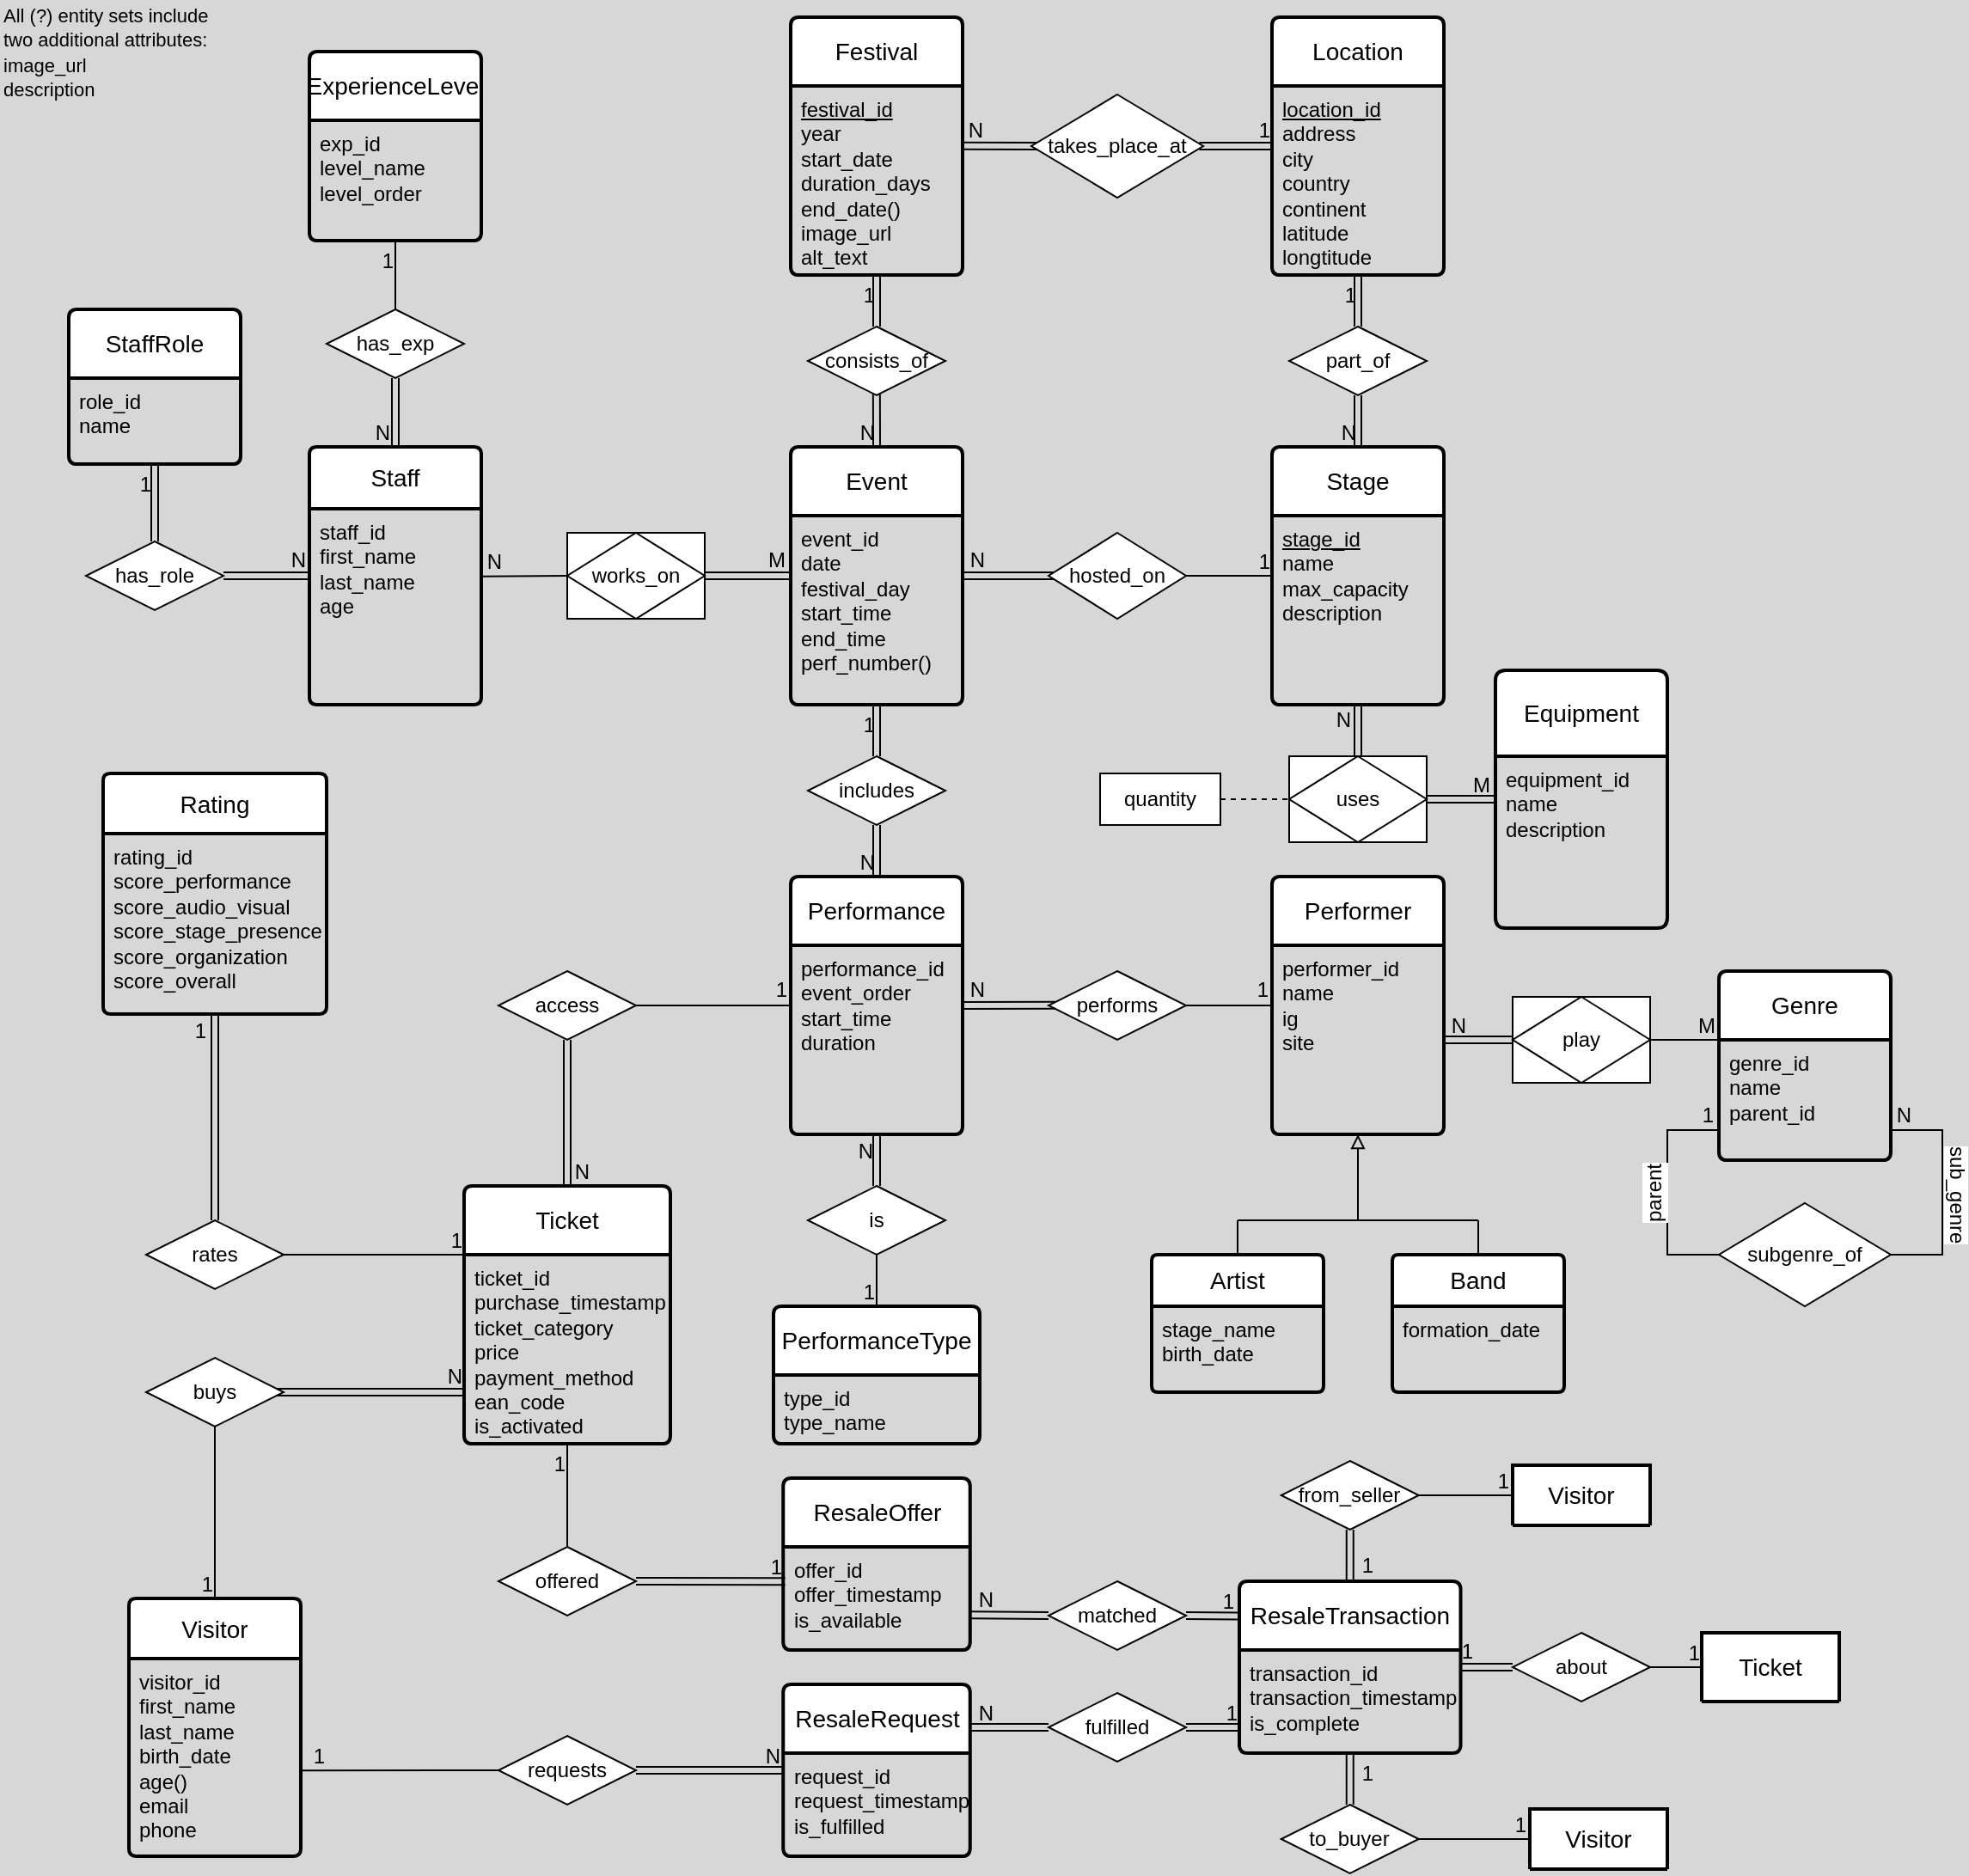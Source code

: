 <mxfile version="26.1.3">
  <diagram id="R2lEEEUBdFMjLlhIrx00" name="Page-1">
    <mxGraphModel dx="1936" dy="712" grid="1" gridSize="10" guides="1" tooltips="1" connect="1" arrows="1" fold="1" page="1" pageScale="1" pageWidth="850" pageHeight="1100" background="#D7D7D7" math="0" shadow="0" extFonts="Permanent Marker^https://fonts.googleapis.com/css?family=Permanent+Marker">
      <root>
        <mxCell id="0" />
        <mxCell id="1" parent="0" />
        <mxCell id="fs_kRZp0xW7BOfJZ6GTR-1" value="Festival" style="swimlane;childLayout=stackLayout;horizontal=1;startSize=40;horizontalStack=0;rounded=1;fontSize=14;fontStyle=0;strokeWidth=2;resizeParent=0;resizeLast=1;shadow=0;dashed=0;align=center;arcSize=4;whiteSpace=wrap;html=1;" vertex="1" parent="1">
          <mxGeometry x="460" y="10" width="100" height="150" as="geometry" />
        </mxCell>
        <mxCell id="fs_kRZp0xW7BOfJZ6GTR-2" value="&lt;u&gt;festival_id&lt;/u&gt;&lt;div&gt;year&lt;/div&gt;&lt;div&gt;start_date&lt;/div&gt;&lt;div&gt;duration_days&lt;/div&gt;&lt;div&gt;end_date()&lt;/div&gt;&lt;div&gt;image_url&lt;/div&gt;&lt;div&gt;alt_text&lt;span style=&quot;color: rgba(0, 0, 0, 0); font-family: monospace; font-size: 0px; text-wrap-mode: nowrap; background-color: transparent;&quot;&gt;%3CmxGraphModel%3E%3Croot%3E%3CmxCell%20id%3D%220%22%2F%3E%3CmxCell%20id%3D%221%22%20parent%3D%220%22%2F%3E%3CmxCell%20id%3D%222%22%20value%3D%22Location%22%20style%3D%22swimlane%3BchildLayout%3DstackLayout%3Bhorizontal%3D1%3BstartSize%3D50%3BhorizontalStack%3D0%3Brounded%3D1%3BfontSize%3D14%3BfontStyle%3D0%3BstrokeWidth%3D2%3BresizeParent%3D0%3BresizeLast%3D1%3Bshadow%3D0%3Bdashed%3D0%3Balign%3Dcenter%3BarcSize%3D4%3BwhiteSpace%3Dwrap%3Bhtml%3D1%3B%22%20vertex%3D%221%22%20parent%3D%221%22%3E%3CmxGeometry%20x%3D%22570%22%20y%3D%22350%22%20width%3D%22100%22%20height%3D%22160%22%20as%3D%22geometry%22%2F%3E%3C%2FmxCell%3E%3CmxCell%20id%3D%223%22%20value%3D%22%26lt%3Bu%26gt%3Blocation_id%26lt%3B%2Fu%26gt%3B%26lt%3Bdiv%26gt%3Baddress%26lt%3B%2Fdiv%26gt%3B%26lt%3Bdiv%26gt%3Bcity%26lt%3B%2Fdiv%26gt%3B%26lt%3Bdiv%26gt%3Bcountry%26lt%3B%2Fdiv%26gt%3B%26lt%3Bdiv%26gt%3Bcontinent%26lt%3B%2Fdiv%26gt%3B%26lt%3Bdiv%26gt%3Blatitude%26lt%3B%2Fdiv%26gt%3B%26lt%3Bdiv%26gt%3Blongtitude%26lt%3B%2Fdiv%26gt%3B%22%20style%3D%22align%3Dleft%3BstrokeColor%3Dnone%3BfillColor%3Dnone%3BspacingLeft%3D4%3BspacingRight%3D4%3BfontSize%3D12%3BverticalAlign%3Dtop%3Bresizable%3D0%3Brotatable%3D0%3Bpart%3D1%3Bhtml%3D1%3BwhiteSpace%3Dwrap%3B%22%20vertex%3D%221%22%20parent%3D%222%22%3E%3CmxGeometry%20y%3D%2250%22%20width%3D%22100%22%20height%3D%22110%22%20as%3D%22geometry%22%2F%3E%3C%2FmxCell%3E%3C%2Froot%3E%3C%2FmxGraphModel%3E&lt;/span&gt;&lt;/div&gt;" style="align=left;strokeColor=none;fillColor=none;spacingLeft=4;spacingRight=4;fontSize=12;verticalAlign=top;resizable=0;rotatable=0;part=1;html=1;whiteSpace=wrap;" vertex="1" parent="fs_kRZp0xW7BOfJZ6GTR-1">
          <mxGeometry y="40" width="100" height="110" as="geometry" />
        </mxCell>
        <mxCell id="fs_kRZp0xW7BOfJZ6GTR-3" value="Location" style="swimlane;childLayout=stackLayout;horizontal=1;startSize=40;horizontalStack=0;rounded=1;fontSize=14;fontStyle=0;strokeWidth=2;resizeParent=0;resizeLast=1;shadow=0;dashed=0;align=center;arcSize=4;whiteSpace=wrap;html=1;" vertex="1" parent="1">
          <mxGeometry x="740" y="10" width="100" height="150" as="geometry" />
        </mxCell>
        <mxCell id="fs_kRZp0xW7BOfJZ6GTR-4" value="&lt;u&gt;location_id&lt;/u&gt;&lt;div&gt;address&lt;/div&gt;&lt;div&gt;city&lt;/div&gt;&lt;div&gt;country&lt;/div&gt;&lt;div&gt;continent&lt;/div&gt;&lt;div&gt;latitude&lt;/div&gt;&lt;div&gt;longtitude&lt;/div&gt;" style="align=left;strokeColor=none;fillColor=none;spacingLeft=4;spacingRight=4;fontSize=12;verticalAlign=top;resizable=0;rotatable=0;part=1;html=1;whiteSpace=wrap;" vertex="1" parent="fs_kRZp0xW7BOfJZ6GTR-3">
          <mxGeometry y="40" width="100" height="110" as="geometry" />
        </mxCell>
        <mxCell id="fs_kRZp0xW7BOfJZ6GTR-6" value="Event" style="swimlane;childLayout=stackLayout;horizontal=1;startSize=40;horizontalStack=0;rounded=1;fontSize=14;fontStyle=0;strokeWidth=2;resizeParent=0;resizeLast=1;shadow=0;dashed=0;align=center;arcSize=4;whiteSpace=wrap;html=1;" vertex="1" parent="1">
          <mxGeometry x="460" y="260" width="100" height="150" as="geometry" />
        </mxCell>
        <mxCell id="fs_kRZp0xW7BOfJZ6GTR-7" value="event_id&lt;div&gt;date&lt;/div&gt;&lt;div&gt;festival_day&lt;/div&gt;&lt;div&gt;start_time&lt;br&gt;&lt;/div&gt;&lt;div&gt;end_time&lt;/div&gt;&lt;div&gt;perf_number()&lt;/div&gt;" style="align=left;strokeColor=none;fillColor=none;spacingLeft=4;spacingRight=4;fontSize=12;verticalAlign=top;resizable=0;rotatable=0;part=1;html=1;whiteSpace=wrap;" vertex="1" parent="fs_kRZp0xW7BOfJZ6GTR-6">
          <mxGeometry y="40" width="100" height="110" as="geometry" />
        </mxCell>
        <mxCell id="fs_kRZp0xW7BOfJZ6GTR-8" value="Stage" style="swimlane;childLayout=stackLayout;horizontal=1;startSize=40;horizontalStack=0;rounded=1;fontSize=14;fontStyle=0;strokeWidth=2;resizeParent=0;resizeLast=1;shadow=0;dashed=0;align=center;arcSize=4;whiteSpace=wrap;html=1;" vertex="1" parent="1">
          <mxGeometry x="740" y="260" width="100" height="150" as="geometry" />
        </mxCell>
        <mxCell id="fs_kRZp0xW7BOfJZ6GTR-9" value="&lt;u&gt;stage_id&lt;/u&gt;&lt;div&gt;name&lt;/div&gt;&lt;div&gt;max_capacity&lt;/div&gt;&lt;div&gt;description&lt;/div&gt;" style="align=left;strokeColor=none;fillColor=none;spacingLeft=4;spacingRight=4;fontSize=12;verticalAlign=top;resizable=0;rotatable=0;part=1;html=1;whiteSpace=wrap;" vertex="1" parent="fs_kRZp0xW7BOfJZ6GTR-8">
          <mxGeometry y="40" width="100" height="110" as="geometry" />
        </mxCell>
        <mxCell id="fs_kRZp0xW7BOfJZ6GTR-10" value="Performance" style="swimlane;childLayout=stackLayout;horizontal=1;startSize=40;horizontalStack=0;rounded=1;fontSize=14;fontStyle=0;strokeWidth=2;resizeParent=0;resizeLast=1;shadow=0;dashed=0;align=center;arcSize=4;whiteSpace=wrap;html=1;" vertex="1" parent="1">
          <mxGeometry x="460" y="510" width="100" height="150" as="geometry" />
        </mxCell>
        <mxCell id="fs_kRZp0xW7BOfJZ6GTR-11" value="performance_id&lt;div&gt;event_order&lt;br&gt;start_time&lt;br&gt;duration&lt;br&gt;&lt;/div&gt;" style="align=left;strokeColor=none;fillColor=none;spacingLeft=4;spacingRight=4;fontSize=12;verticalAlign=top;resizable=0;rotatable=0;part=1;html=1;whiteSpace=wrap;" vertex="1" parent="fs_kRZp0xW7BOfJZ6GTR-10">
          <mxGeometry y="40" width="100" height="110" as="geometry" />
        </mxCell>
        <mxCell id="fs_kRZp0xW7BOfJZ6GTR-12" value="Staff" style="swimlane;childLayout=stackLayout;horizontal=1;startSize=36;horizontalStack=0;rounded=1;fontSize=14;fontStyle=0;strokeWidth=2;resizeParent=0;resizeLast=1;shadow=0;dashed=0;align=center;arcSize=4;whiteSpace=wrap;html=1;" vertex="1" parent="1">
          <mxGeometry x="180" y="260" width="100" height="150" as="geometry" />
        </mxCell>
        <mxCell id="fs_kRZp0xW7BOfJZ6GTR-13" value="staff_id&lt;div&gt;first_name&lt;/div&gt;&lt;div&gt;last_name&lt;/div&gt;&lt;div&gt;age&lt;/div&gt;" style="align=left;strokeColor=none;fillColor=none;spacingLeft=4;spacingRight=4;fontSize=12;verticalAlign=top;resizable=0;rotatable=0;part=1;html=1;whiteSpace=wrap;" vertex="1" parent="fs_kRZp0xW7BOfJZ6GTR-12">
          <mxGeometry y="36" width="100" height="114" as="geometry" />
        </mxCell>
        <mxCell id="fs_kRZp0xW7BOfJZ6GTR-14" value="Performer" style="swimlane;childLayout=stackLayout;horizontal=1;startSize=40;horizontalStack=0;rounded=1;fontSize=14;fontStyle=0;strokeWidth=2;resizeParent=0;resizeLast=1;shadow=0;dashed=0;align=center;arcSize=4;whiteSpace=wrap;html=1;" vertex="1" parent="1">
          <mxGeometry x="740" y="510" width="100" height="150" as="geometry" />
        </mxCell>
        <mxCell id="fs_kRZp0xW7BOfJZ6GTR-15" value="performer_id&lt;div&gt;name&lt;br&gt;ig&lt;br&gt;site&lt;br&gt;&lt;/div&gt;" style="align=left;strokeColor=none;fillColor=none;spacingLeft=4;spacingRight=4;fontSize=12;verticalAlign=top;resizable=0;rotatable=0;part=1;html=1;whiteSpace=wrap;" vertex="1" parent="fs_kRZp0xW7BOfJZ6GTR-14">
          <mxGeometry y="40" width="100" height="110" as="geometry" />
        </mxCell>
        <mxCell id="fs_kRZp0xW7BOfJZ6GTR-16" value="Artist" style="swimlane;childLayout=stackLayout;horizontal=1;startSize=30;horizontalStack=0;rounded=1;fontSize=14;fontStyle=0;strokeWidth=2;resizeParent=0;resizeLast=1;shadow=0;dashed=0;align=center;arcSize=4;whiteSpace=wrap;html=1;" vertex="1" parent="1">
          <mxGeometry x="670" y="730" width="100" height="80" as="geometry">
            <mxRectangle x="600" y="1090" width="70" height="50" as="alternateBounds" />
          </mxGeometry>
        </mxCell>
        <mxCell id="fs_kRZp0xW7BOfJZ6GTR-17" value="&lt;div&gt;&lt;span style=&quot;background-color: transparent; color: light-dark(rgb(0, 0, 0), rgb(255, 255, 255));&quot;&gt;stage_name&lt;/span&gt;&lt;/div&gt;&lt;div&gt;birth_date&lt;/div&gt;" style="align=left;strokeColor=none;fillColor=none;spacingLeft=4;spacingRight=4;fontSize=12;verticalAlign=top;resizable=0;rotatable=0;part=1;html=1;whiteSpace=wrap;" vertex="1" parent="fs_kRZp0xW7BOfJZ6GTR-16">
          <mxGeometry y="30" width="100" height="50" as="geometry" />
        </mxCell>
        <mxCell id="fs_kRZp0xW7BOfJZ6GTR-18" value="Band" style="swimlane;childLayout=stackLayout;horizontal=1;startSize=30;horizontalStack=0;rounded=1;fontSize=14;fontStyle=0;strokeWidth=2;resizeParent=0;resizeLast=1;shadow=0;dashed=0;align=center;arcSize=4;whiteSpace=wrap;html=1;" vertex="1" parent="1">
          <mxGeometry x="810" y="730" width="100" height="80" as="geometry" />
        </mxCell>
        <mxCell id="fs_kRZp0xW7BOfJZ6GTR-19" value="&lt;div&gt;&lt;span style=&quot;background-color: transparent; color: light-dark(rgb(0, 0, 0), rgb(255, 255, 255));&quot;&gt;formation_date&lt;/span&gt;&lt;/div&gt;" style="align=left;strokeColor=none;fillColor=none;spacingLeft=4;spacingRight=4;fontSize=12;verticalAlign=top;resizable=0;rotatable=0;part=1;html=1;whiteSpace=wrap;" vertex="1" parent="fs_kRZp0xW7BOfJZ6GTR-18">
          <mxGeometry y="30" width="100" height="50" as="geometry" />
        </mxCell>
        <mxCell id="fs_kRZp0xW7BOfJZ6GTR-20" value="&lt;font style=&quot;font-size: 11px;&quot;&gt;All (?) entity sets include&amp;nbsp;&lt;/font&gt;&lt;div&gt;&lt;font style=&quot;font-size: 11px;&quot;&gt;two additional attributes:&lt;br&gt;image_url&lt;br&gt;description&lt;/font&gt;&lt;/div&gt;" style="text;html=1;align=left;verticalAlign=middle;whiteSpace=wrap;rounded=0;" vertex="1" parent="1">
          <mxGeometry width="130" height="60" as="geometry" />
        </mxCell>
        <mxCell id="fs_kRZp0xW7BOfJZ6GTR-24" value="takes_place_at" style="shape=rhombus;perimeter=rhombusPerimeter;whiteSpace=wrap;html=1;align=center;" vertex="1" parent="1">
          <mxGeometry x="600" y="55" width="100" height="60" as="geometry" />
        </mxCell>
        <mxCell id="fs_kRZp0xW7BOfJZ6GTR-25" value="part_of" style="shape=rhombus;perimeter=rhombusPerimeter;whiteSpace=wrap;html=1;align=center;" vertex="1" parent="1">
          <mxGeometry x="750" y="190" width="80" height="40" as="geometry" />
        </mxCell>
        <mxCell id="fs_kRZp0xW7BOfJZ6GTR-26" value="consists_of" style="shape=rhombus;perimeter=rhombusPerimeter;whiteSpace=wrap;html=1;align=center;" vertex="1" parent="1">
          <mxGeometry x="470" y="190" width="80" height="40" as="geometry" />
        </mxCell>
        <mxCell id="fs_kRZp0xW7BOfJZ6GTR-27" value="hosted_on" style="shape=rhombus;perimeter=rhombusPerimeter;whiteSpace=wrap;html=1;align=center;" vertex="1" parent="1">
          <mxGeometry x="610" y="310" width="80" height="50" as="geometry" />
        </mxCell>
        <mxCell id="fs_kRZp0xW7BOfJZ6GTR-28" value="works_on" style="shape=associativeEntity;whiteSpace=wrap;html=1;align=center;" vertex="1" parent="1">
          <mxGeometry x="330" y="310" width="80" height="50" as="geometry" />
        </mxCell>
        <mxCell id="fs_kRZp0xW7BOfJZ6GTR-29" value="includes" style="shape=rhombus;perimeter=rhombusPerimeter;whiteSpace=wrap;html=1;align=center;" vertex="1" parent="1">
          <mxGeometry x="470" y="440" width="80" height="40" as="geometry" />
        </mxCell>
        <mxCell id="fs_kRZp0xW7BOfJZ6GTR-30" value="performs" style="shape=rhombus;perimeter=rhombusPerimeter;whiteSpace=wrap;html=1;align=center;" vertex="1" parent="1">
          <mxGeometry x="610" y="565" width="80" height="40" as="geometry" />
        </mxCell>
        <mxCell id="fs_kRZp0xW7BOfJZ6GTR-31" value="" style="endArrow=block;html=1;rounded=0;entryX=0.5;entryY=1;entryDx=0;entryDy=0;endFill=0;" edge="1" parent="1" target="fs_kRZp0xW7BOfJZ6GTR-15">
          <mxGeometry relative="1" as="geometry">
            <mxPoint x="790" y="710" as="sourcePoint" />
            <mxPoint x="390" y="820" as="targetPoint" />
          </mxGeometry>
        </mxCell>
        <mxCell id="fs_kRZp0xW7BOfJZ6GTR-32" value="" style="endArrow=none;html=1;rounded=0;" edge="1" parent="1">
          <mxGeometry relative="1" as="geometry">
            <mxPoint x="720" y="710" as="sourcePoint" />
            <mxPoint x="790" y="710" as="targetPoint" />
          </mxGeometry>
        </mxCell>
        <mxCell id="fs_kRZp0xW7BOfJZ6GTR-33" value="" style="endArrow=none;html=1;rounded=0;" edge="1" parent="1">
          <mxGeometry relative="1" as="geometry">
            <mxPoint x="790" y="710" as="sourcePoint" />
            <mxPoint x="860" y="710" as="targetPoint" />
          </mxGeometry>
        </mxCell>
        <mxCell id="fs_kRZp0xW7BOfJZ6GTR-36" value="" style="endArrow=none;html=1;rounded=0;exitX=0.5;exitY=0;exitDx=0;exitDy=0;" edge="1" parent="1" source="fs_kRZp0xW7BOfJZ6GTR-16">
          <mxGeometry relative="1" as="geometry">
            <mxPoint x="800" y="720" as="sourcePoint" />
            <mxPoint x="720" y="710" as="targetPoint" />
          </mxGeometry>
        </mxCell>
        <mxCell id="fs_kRZp0xW7BOfJZ6GTR-37" value="" style="endArrow=none;html=1;rounded=0;exitX=0.5;exitY=0;exitDx=0;exitDy=0;" edge="1" parent="1" source="fs_kRZp0xW7BOfJZ6GTR-18">
          <mxGeometry relative="1" as="geometry">
            <mxPoint x="870" y="720" as="sourcePoint" />
            <mxPoint x="860" y="710" as="targetPoint" />
          </mxGeometry>
        </mxCell>
        <mxCell id="fs_kRZp0xW7BOfJZ6GTR-38" value="Equipment" style="swimlane;childLayout=stackLayout;horizontal=1;startSize=50;horizontalStack=0;rounded=1;fontSize=14;fontStyle=0;strokeWidth=2;resizeParent=0;resizeLast=1;shadow=0;dashed=0;align=center;arcSize=4;whiteSpace=wrap;html=1;" vertex="1" parent="1">
          <mxGeometry x="870" y="390" width="100" height="150" as="geometry" />
        </mxCell>
        <mxCell id="fs_kRZp0xW7BOfJZ6GTR-39" value="equipment_id&lt;div&gt;name&lt;/div&gt;&lt;div&gt;description&lt;/div&gt;" style="align=left;strokeColor=none;fillColor=none;spacingLeft=4;spacingRight=4;fontSize=12;verticalAlign=top;resizable=0;rotatable=0;part=1;html=1;whiteSpace=wrap;" vertex="1" parent="fs_kRZp0xW7BOfJZ6GTR-38">
          <mxGeometry y="50" width="100" height="100" as="geometry" />
        </mxCell>
        <mxCell id="fs_kRZp0xW7BOfJZ6GTR-40" value="uses" style="shape=associativeEntity;whiteSpace=wrap;html=1;align=center;" vertex="1" parent="1">
          <mxGeometry x="750" y="440" width="80" height="50" as="geometry" />
        </mxCell>
        <mxCell id="fs_kRZp0xW7BOfJZ6GTR-41" value="quantity" style="whiteSpace=wrap;html=1;align=center;" vertex="1" parent="1">
          <mxGeometry x="640" y="450" width="70" height="30" as="geometry" />
        </mxCell>
        <mxCell id="fs_kRZp0xW7BOfJZ6GTR-42" value="" style="endArrow=none;html=1;rounded=0;dashed=1;exitX=1;exitY=0.5;exitDx=0;exitDy=0;entryX=0;entryY=0.5;entryDx=0;entryDy=0;" edge="1" parent="1" source="fs_kRZp0xW7BOfJZ6GTR-41" target="fs_kRZp0xW7BOfJZ6GTR-40">
          <mxGeometry relative="1" as="geometry">
            <mxPoint x="560" y="830" as="sourcePoint" />
            <mxPoint x="960" y="390" as="targetPoint" />
          </mxGeometry>
        </mxCell>
        <mxCell id="fs_kRZp0xW7BOfJZ6GTR-43" value="has_role" style="shape=rhombus;perimeter=rhombusPerimeter;whiteSpace=wrap;html=1;align=center;" vertex="1" parent="1">
          <mxGeometry x="50" y="315" width="80" height="40" as="geometry" />
        </mxCell>
        <mxCell id="fs_kRZp0xW7BOfJZ6GTR-44" value="has_exp" style="shape=rhombus;perimeter=rhombusPerimeter;whiteSpace=wrap;html=1;align=center;" vertex="1" parent="1">
          <mxGeometry x="190" y="180" width="80" height="40" as="geometry" />
        </mxCell>
        <mxCell id="fs_kRZp0xW7BOfJZ6GTR-45" value="ExperienceLevel" style="swimlane;childLayout=stackLayout;horizontal=1;startSize=40;horizontalStack=0;rounded=1;fontSize=14;fontStyle=0;strokeWidth=2;resizeParent=0;resizeLast=1;shadow=0;dashed=0;align=center;arcSize=4;whiteSpace=wrap;html=1;" vertex="1" parent="1">
          <mxGeometry x="180" y="30" width="100" height="110" as="geometry" />
        </mxCell>
        <mxCell id="fs_kRZp0xW7BOfJZ6GTR-46" value="exp_id&lt;div&gt;level_name&lt;br&gt;level_order&lt;/div&gt;" style="align=left;strokeColor=none;fillColor=none;spacingLeft=4;spacingRight=4;fontSize=12;verticalAlign=top;resizable=0;rotatable=0;part=1;html=1;whiteSpace=wrap;" vertex="1" parent="fs_kRZp0xW7BOfJZ6GTR-45">
          <mxGeometry y="40" width="100" height="70" as="geometry" />
        </mxCell>
        <mxCell id="fs_kRZp0xW7BOfJZ6GTR-47" value="StaffRole" style="swimlane;childLayout=stackLayout;horizontal=1;startSize=40;horizontalStack=0;rounded=1;fontSize=14;fontStyle=0;strokeWidth=2;resizeParent=0;resizeLast=1;shadow=0;dashed=0;align=center;arcSize=4;whiteSpace=wrap;html=1;" vertex="1" parent="1">
          <mxGeometry x="40" y="180" width="100" height="90" as="geometry" />
        </mxCell>
        <mxCell id="fs_kRZp0xW7BOfJZ6GTR-48" value="role_id&lt;div&gt;name&lt;/div&gt;" style="align=left;strokeColor=none;fillColor=none;spacingLeft=4;spacingRight=4;fontSize=12;verticalAlign=top;resizable=0;rotatable=0;part=1;html=1;whiteSpace=wrap;" vertex="1" parent="fs_kRZp0xW7BOfJZ6GTR-47">
          <mxGeometry y="40" width="100" height="50" as="geometry" />
        </mxCell>
        <mxCell id="fs_kRZp0xW7BOfJZ6GTR-49" value="PerformanceType" style="swimlane;childLayout=stackLayout;horizontal=1;startSize=40;horizontalStack=0;rounded=1;fontSize=14;fontStyle=0;strokeWidth=2;resizeParent=0;resizeLast=1;shadow=0;dashed=0;align=center;arcSize=4;whiteSpace=wrap;html=1;" vertex="1" parent="1">
          <mxGeometry x="450" y="760" width="120" height="80" as="geometry" />
        </mxCell>
        <mxCell id="fs_kRZp0xW7BOfJZ6GTR-50" value="type_id&lt;div&gt;type_name&lt;/div&gt;" style="align=left;strokeColor=none;fillColor=none;spacingLeft=4;spacingRight=4;fontSize=12;verticalAlign=top;resizable=0;rotatable=0;part=1;html=1;whiteSpace=wrap;" vertex="1" parent="fs_kRZp0xW7BOfJZ6GTR-49">
          <mxGeometry y="40" width="120" height="40" as="geometry" />
        </mxCell>
        <mxCell id="fs_kRZp0xW7BOfJZ6GTR-51" value="is" style="shape=rhombus;perimeter=rhombusPerimeter;whiteSpace=wrap;html=1;align=center;" vertex="1" parent="1">
          <mxGeometry x="470" y="690" width="80" height="40" as="geometry" />
        </mxCell>
        <mxCell id="fs_kRZp0xW7BOfJZ6GTR-52" value="" style="shape=link;html=1;rounded=0;exitX=0.031;exitY=0.499;exitDx=0;exitDy=0;entryX=0.999;entryY=0.317;entryDx=0;entryDy=0;entryPerimeter=0;exitPerimeter=0;" edge="1" parent="1" source="fs_kRZp0xW7BOfJZ6GTR-24" target="fs_kRZp0xW7BOfJZ6GTR-2">
          <mxGeometry relative="1" as="geometry">
            <mxPoint x="770" y="290" as="sourcePoint" />
            <mxPoint x="570" y="100" as="targetPoint" />
          </mxGeometry>
        </mxCell>
        <mxCell id="fs_kRZp0xW7BOfJZ6GTR-53" value="1" style="resizable=0;html=1;whiteSpace=wrap;align=right;verticalAlign=bottom;" connectable="0" vertex="1" parent="fs_kRZp0xW7BOfJZ6GTR-52">
          <mxGeometry x="1" relative="1" as="geometry">
            <mxPoint x="180" as="offset" />
          </mxGeometry>
        </mxCell>
        <mxCell id="fs_kRZp0xW7BOfJZ6GTR-54" value="" style="shape=link;html=1;rounded=0;entryX=0;entryY=0.318;entryDx=0;entryDy=0;entryPerimeter=0;exitX=0.977;exitY=0.501;exitDx=0;exitDy=0;exitPerimeter=0;" edge="1" parent="1" source="fs_kRZp0xW7BOfJZ6GTR-24" target="fs_kRZp0xW7BOfJZ6GTR-4">
          <mxGeometry relative="1" as="geometry">
            <mxPoint x="710" y="90" as="sourcePoint" />
            <mxPoint x="729.23" y="83.46" as="targetPoint" />
          </mxGeometry>
        </mxCell>
        <mxCell id="fs_kRZp0xW7BOfJZ6GTR-55" value="N" style="resizable=0;html=1;whiteSpace=wrap;align=right;verticalAlign=bottom;" connectable="0" vertex="1" parent="fs_kRZp0xW7BOfJZ6GTR-54">
          <mxGeometry x="1" relative="1" as="geometry">
            <mxPoint x="-167" as="offset" />
          </mxGeometry>
        </mxCell>
        <mxCell id="fs_kRZp0xW7BOfJZ6GTR-56" value="" style="shape=link;html=1;rounded=0;entryX=0.5;entryY=1;entryDx=0;entryDy=0;exitX=0.5;exitY=0;exitDx=0;exitDy=0;" edge="1" parent="1" source="fs_kRZp0xW7BOfJZ6GTR-25" target="fs_kRZp0xW7BOfJZ6GTR-4">
          <mxGeometry relative="1" as="geometry">
            <mxPoint x="610" y="189.6" as="sourcePoint" />
            <mxPoint x="770" y="189.6" as="targetPoint" />
          </mxGeometry>
        </mxCell>
        <mxCell id="fs_kRZp0xW7BOfJZ6GTR-57" value="1" style="resizable=0;html=1;whiteSpace=wrap;align=right;verticalAlign=bottom;" connectable="0" vertex="1" parent="fs_kRZp0xW7BOfJZ6GTR-56">
          <mxGeometry x="1" relative="1" as="geometry">
            <mxPoint y="20" as="offset" />
          </mxGeometry>
        </mxCell>
        <mxCell id="fs_kRZp0xW7BOfJZ6GTR-58" value="" style="shape=link;html=1;rounded=0;entryX=0.5;entryY=0;entryDx=0;entryDy=0;exitX=0.5;exitY=1;exitDx=0;exitDy=0;" edge="1" parent="1" source="fs_kRZp0xW7BOfJZ6GTR-25" target="fs_kRZp0xW7BOfJZ6GTR-8">
          <mxGeometry relative="1" as="geometry">
            <mxPoint x="500" y="160" as="sourcePoint" />
            <mxPoint x="660" y="160" as="targetPoint" />
          </mxGeometry>
        </mxCell>
        <mxCell id="fs_kRZp0xW7BOfJZ6GTR-59" value="N" style="resizable=0;html=1;whiteSpace=wrap;align=right;verticalAlign=bottom;" connectable="0" vertex="1" parent="fs_kRZp0xW7BOfJZ6GTR-58">
          <mxGeometry x="1" relative="1" as="geometry" />
        </mxCell>
        <mxCell id="fs_kRZp0xW7BOfJZ6GTR-60" value="" style="shape=link;html=1;rounded=0;entryX=0.5;entryY=1;entryDx=0;entryDy=0;exitX=0.5;exitY=0;exitDx=0;exitDy=0;" edge="1" parent="1" source="fs_kRZp0xW7BOfJZ6GTR-26" target="fs_kRZp0xW7BOfJZ6GTR-2">
          <mxGeometry relative="1" as="geometry">
            <mxPoint x="509.8" y="190" as="sourcePoint" />
            <mxPoint x="509.8" y="160" as="targetPoint" />
          </mxGeometry>
        </mxCell>
        <mxCell id="fs_kRZp0xW7BOfJZ6GTR-61" value="1" style="resizable=0;html=1;whiteSpace=wrap;align=right;verticalAlign=bottom;" connectable="0" vertex="1" parent="fs_kRZp0xW7BOfJZ6GTR-60">
          <mxGeometry x="1" relative="1" as="geometry">
            <mxPoint y="20" as="offset" />
          </mxGeometry>
        </mxCell>
        <mxCell id="fs_kRZp0xW7BOfJZ6GTR-62" value="" style="shape=link;html=1;rounded=0;entryX=0.5;entryY=0;entryDx=0;entryDy=0;exitX=0.499;exitY=0.981;exitDx=0;exitDy=0;exitPerimeter=0;" edge="1" parent="1" source="fs_kRZp0xW7BOfJZ6GTR-26" target="fs_kRZp0xW7BOfJZ6GTR-6">
          <mxGeometry relative="1" as="geometry">
            <mxPoint x="510" y="240" as="sourcePoint" />
            <mxPoint x="530" y="250" as="targetPoint" />
          </mxGeometry>
        </mxCell>
        <mxCell id="fs_kRZp0xW7BOfJZ6GTR-63" value="N" style="resizable=0;html=1;whiteSpace=wrap;align=right;verticalAlign=bottom;" connectable="0" vertex="1" parent="fs_kRZp0xW7BOfJZ6GTR-62">
          <mxGeometry x="1" relative="1" as="geometry" />
        </mxCell>
        <mxCell id="fs_kRZp0xW7BOfJZ6GTR-66" value="" style="shape=link;html=1;rounded=0;entryX=1;entryY=0.318;entryDx=0;entryDy=0;exitX=0.04;exitY=0.501;exitDx=0;exitDy=0;entryPerimeter=0;exitPerimeter=0;" edge="1" parent="1" source="fs_kRZp0xW7BOfJZ6GTR-27" target="fs_kRZp0xW7BOfJZ6GTR-7">
          <mxGeometry relative="1" as="geometry">
            <mxPoint x="520" y="239" as="sourcePoint" />
            <mxPoint x="520" y="270" as="targetPoint" />
          </mxGeometry>
        </mxCell>
        <mxCell id="fs_kRZp0xW7BOfJZ6GTR-67" value="N" style="resizable=0;html=1;whiteSpace=wrap;align=right;verticalAlign=bottom;" connectable="0" vertex="1" parent="fs_kRZp0xW7BOfJZ6GTR-66">
          <mxGeometry x="1" relative="1" as="geometry">
            <mxPoint x="14" as="offset" />
          </mxGeometry>
        </mxCell>
        <mxCell id="fs_kRZp0xW7BOfJZ6GTR-68" value="" style="endArrow=none;html=1;rounded=0;exitX=1;exitY=0.5;exitDx=0;exitDy=0;entryX=0;entryY=0.5;entryDx=0;entryDy=0;" edge="1" parent="1" source="fs_kRZp0xW7BOfJZ6GTR-27" target="fs_kRZp0xW7BOfJZ6GTR-8">
          <mxGeometry relative="1" as="geometry">
            <mxPoint x="510" y="550" as="sourcePoint" />
            <mxPoint x="670" y="550" as="targetPoint" />
          </mxGeometry>
        </mxCell>
        <mxCell id="fs_kRZp0xW7BOfJZ6GTR-69" value="1" style="resizable=0;html=1;whiteSpace=wrap;align=right;verticalAlign=bottom;" connectable="0" vertex="1" parent="fs_kRZp0xW7BOfJZ6GTR-68">
          <mxGeometry x="1" relative="1" as="geometry" />
        </mxCell>
        <mxCell id="fs_kRZp0xW7BOfJZ6GTR-70" value="" style="shape=link;html=1;rounded=0;entryX=0.5;entryY=1;entryDx=0;entryDy=0;exitX=0.5;exitY=0;exitDx=0;exitDy=0;" edge="1" parent="1" source="fs_kRZp0xW7BOfJZ6GTR-29" target="fs_kRZp0xW7BOfJZ6GTR-7">
          <mxGeometry relative="1" as="geometry">
            <mxPoint x="500" y="440" as="sourcePoint" />
            <mxPoint x="500" y="410" as="targetPoint" />
          </mxGeometry>
        </mxCell>
        <mxCell id="fs_kRZp0xW7BOfJZ6GTR-71" value="1" style="resizable=0;html=1;whiteSpace=wrap;align=right;verticalAlign=bottom;" connectable="0" vertex="1" parent="fs_kRZp0xW7BOfJZ6GTR-70">
          <mxGeometry x="1" relative="1" as="geometry">
            <mxPoint y="20" as="offset" />
          </mxGeometry>
        </mxCell>
        <mxCell id="fs_kRZp0xW7BOfJZ6GTR-72" value="" style="shape=link;html=1;rounded=0;entryX=0.5;entryY=0;entryDx=0;entryDy=0;exitX=0.5;exitY=1;exitDx=0;exitDy=0;" edge="1" parent="1" source="fs_kRZp0xW7BOfJZ6GTR-29" target="fs_kRZp0xW7BOfJZ6GTR-10">
          <mxGeometry relative="1" as="geometry">
            <mxPoint x="500" y="479" as="sourcePoint" />
            <mxPoint x="500" y="510" as="targetPoint" />
          </mxGeometry>
        </mxCell>
        <mxCell id="fs_kRZp0xW7BOfJZ6GTR-73" value="N" style="resizable=0;html=1;whiteSpace=wrap;align=right;verticalAlign=bottom;" connectable="0" vertex="1" parent="fs_kRZp0xW7BOfJZ6GTR-72">
          <mxGeometry x="1" relative="1" as="geometry" />
        </mxCell>
        <mxCell id="fs_kRZp0xW7BOfJZ6GTR-74" value="" style="endArrow=none;html=1;rounded=0;exitX=1;exitY=0.5;exitDx=0;exitDy=0;entryX=0;entryY=0.318;entryDx=0;entryDy=0;entryPerimeter=0;" edge="1" parent="1" source="fs_kRZp0xW7BOfJZ6GTR-30" target="fs_kRZp0xW7BOfJZ6GTR-15">
          <mxGeometry relative="1" as="geometry">
            <mxPoint x="590" y="490" as="sourcePoint" />
            <mxPoint x="750" y="490" as="targetPoint" />
          </mxGeometry>
        </mxCell>
        <mxCell id="fs_kRZp0xW7BOfJZ6GTR-75" value="1" style="resizable=0;html=1;whiteSpace=wrap;align=right;verticalAlign=bottom;" connectable="0" vertex="1" parent="fs_kRZp0xW7BOfJZ6GTR-74">
          <mxGeometry x="1" relative="1" as="geometry" />
        </mxCell>
        <mxCell id="fs_kRZp0xW7BOfJZ6GTR-76" value="" style="shape=link;html=1;rounded=0;exitX=0.05;exitY=0.496;exitDx=0;exitDy=0;entryX=1;entryY=0.318;entryDx=0;entryDy=0;entryPerimeter=0;exitPerimeter=0;" edge="1" parent="1" source="fs_kRZp0xW7BOfJZ6GTR-30" target="fs_kRZp0xW7BOfJZ6GTR-11">
          <mxGeometry relative="1" as="geometry">
            <mxPoint x="623" y="600" as="sourcePoint" />
            <mxPoint x="590" y="570" as="targetPoint" />
          </mxGeometry>
        </mxCell>
        <mxCell id="fs_kRZp0xW7BOfJZ6GTR-77" value="N" style="resizable=0;html=1;whiteSpace=wrap;align=right;verticalAlign=bottom;" connectable="0" vertex="1" parent="fs_kRZp0xW7BOfJZ6GTR-76">
          <mxGeometry x="1" relative="1" as="geometry">
            <mxPoint x="14" as="offset" />
          </mxGeometry>
        </mxCell>
        <mxCell id="fs_kRZp0xW7BOfJZ6GTR-78" value="" style="endArrow=none;html=1;rounded=0;entryX=0.5;entryY=0;entryDx=0;entryDy=0;exitX=0.5;exitY=1;exitDx=0;exitDy=0;" edge="1" parent="1" source="fs_kRZp0xW7BOfJZ6GTR-51" target="fs_kRZp0xW7BOfJZ6GTR-49">
          <mxGeometry relative="1" as="geometry">
            <mxPoint x="460" y="610" as="sourcePoint" />
            <mxPoint x="620" y="610" as="targetPoint" />
          </mxGeometry>
        </mxCell>
        <mxCell id="fs_kRZp0xW7BOfJZ6GTR-79" value="1" style="resizable=0;html=1;whiteSpace=wrap;align=right;verticalAlign=bottom;" connectable="0" vertex="1" parent="fs_kRZp0xW7BOfJZ6GTR-78">
          <mxGeometry x="1" relative="1" as="geometry" />
        </mxCell>
        <mxCell id="fs_kRZp0xW7BOfJZ6GTR-80" value="" style="shape=link;html=1;rounded=0;exitX=0.5;exitY=0;exitDx=0;exitDy=0;entryX=0.5;entryY=1;entryDx=0;entryDy=0;" edge="1" parent="1" source="fs_kRZp0xW7BOfJZ6GTR-51" target="fs_kRZp0xW7BOfJZ6GTR-11">
          <mxGeometry relative="1" as="geometry">
            <mxPoint x="460" y="610" as="sourcePoint" />
            <mxPoint x="620" y="610" as="targetPoint" />
          </mxGeometry>
        </mxCell>
        <mxCell id="fs_kRZp0xW7BOfJZ6GTR-81" value="N" style="resizable=0;html=1;whiteSpace=wrap;align=right;verticalAlign=bottom;" connectable="0" vertex="1" parent="fs_kRZp0xW7BOfJZ6GTR-80">
          <mxGeometry x="1" relative="1" as="geometry">
            <mxPoint x="-1" y="18" as="offset" />
          </mxGeometry>
        </mxCell>
        <mxCell id="fs_kRZp0xW7BOfJZ6GTR-82" value="" style="shape=link;html=1;rounded=0;exitX=0.5;exitY=0;exitDx=0;exitDy=0;entryX=0.5;entryY=1;entryDx=0;entryDy=0;" edge="1" parent="1" source="fs_kRZp0xW7BOfJZ6GTR-40" target="fs_kRZp0xW7BOfJZ6GTR-8">
          <mxGeometry relative="1" as="geometry">
            <mxPoint x="790" y="420" as="sourcePoint" />
            <mxPoint x="950" y="420" as="targetPoint" />
          </mxGeometry>
        </mxCell>
        <mxCell id="fs_kRZp0xW7BOfJZ6GTR-83" value="N" style="resizable=0;html=1;whiteSpace=wrap;align=right;verticalAlign=bottom;" connectable="0" vertex="1" parent="fs_kRZp0xW7BOfJZ6GTR-82">
          <mxGeometry x="1" relative="1" as="geometry">
            <mxPoint x="-3" y="17" as="offset" />
          </mxGeometry>
        </mxCell>
        <mxCell id="fs_kRZp0xW7BOfJZ6GTR-84" value="" style="shape=link;html=1;rounded=0;entryX=1;entryY=0.5;entryDx=0;entryDy=0;exitX=0;exitY=0.25;exitDx=0;exitDy=0;" edge="1" parent="1" source="fs_kRZp0xW7BOfJZ6GTR-39" target="fs_kRZp0xW7BOfJZ6GTR-40">
          <mxGeometry relative="1" as="geometry">
            <mxPoint x="870" y="460" as="sourcePoint" />
            <mxPoint x="840" y="450" as="targetPoint" />
          </mxGeometry>
        </mxCell>
        <mxCell id="fs_kRZp0xW7BOfJZ6GTR-85" value="M" style="resizable=0;html=1;whiteSpace=wrap;align=left;verticalAlign=bottom;" connectable="0" vertex="1" parent="fs_kRZp0xW7BOfJZ6GTR-84">
          <mxGeometry x="-1" relative="1" as="geometry">
            <mxPoint x="-15" as="offset" />
          </mxGeometry>
        </mxCell>
        <mxCell id="fs_kRZp0xW7BOfJZ6GTR-87" value="" style="endArrow=none;html=1;rounded=0;exitX=0;exitY=0.5;exitDx=0;exitDy=0;entryX=0.995;entryY=0.345;entryDx=0;entryDy=0;entryPerimeter=0;" edge="1" parent="1" source="fs_kRZp0xW7BOfJZ6GTR-28" target="fs_kRZp0xW7BOfJZ6GTR-13">
          <mxGeometry relative="1" as="geometry">
            <mxPoint x="460" y="230" as="sourcePoint" />
            <mxPoint x="300" y="330" as="targetPoint" />
          </mxGeometry>
        </mxCell>
        <mxCell id="fs_kRZp0xW7BOfJZ6GTR-88" value="N" style="resizable=0;html=1;whiteSpace=wrap;align=right;verticalAlign=bottom;" connectable="0" vertex="1" parent="fs_kRZp0xW7BOfJZ6GTR-87">
          <mxGeometry x="1" relative="1" as="geometry">
            <mxPoint x="14" as="offset" />
          </mxGeometry>
        </mxCell>
        <mxCell id="fs_kRZp0xW7BOfJZ6GTR-89" value="" style="shape=link;html=1;rounded=0;entryX=1;entryY=0.5;entryDx=0;entryDy=0;exitX=0;exitY=0.318;exitDx=0;exitDy=0;exitPerimeter=0;" edge="1" parent="1" source="fs_kRZp0xW7BOfJZ6GTR-7" target="fs_kRZp0xW7BOfJZ6GTR-28">
          <mxGeometry relative="1" as="geometry">
            <mxPoint x="465" y="409.77" as="sourcePoint" />
            <mxPoint x="425" y="409.77" as="targetPoint" />
          </mxGeometry>
        </mxCell>
        <mxCell id="fs_kRZp0xW7BOfJZ6GTR-90" value="M" style="resizable=0;html=1;whiteSpace=wrap;align=left;verticalAlign=bottom;" connectable="0" vertex="1" parent="fs_kRZp0xW7BOfJZ6GTR-89">
          <mxGeometry x="-1" relative="1" as="geometry">
            <mxPoint x="-15" as="offset" />
          </mxGeometry>
        </mxCell>
        <mxCell id="fs_kRZp0xW7BOfJZ6GTR-91" value="" style="shape=link;html=1;rounded=0;exitX=0.5;exitY=0;exitDx=0;exitDy=0;entryX=0.5;entryY=1;entryDx=0;entryDy=0;" edge="1" parent="1" source="fs_kRZp0xW7BOfJZ6GTR-43" target="fs_kRZp0xW7BOfJZ6GTR-48">
          <mxGeometry relative="1" as="geometry">
            <mxPoint x="200" y="230" as="sourcePoint" />
            <mxPoint x="360" y="230" as="targetPoint" />
          </mxGeometry>
        </mxCell>
        <mxCell id="fs_kRZp0xW7BOfJZ6GTR-92" value="1" style="resizable=0;html=1;whiteSpace=wrap;align=right;verticalAlign=bottom;" connectable="0" vertex="1" parent="fs_kRZp0xW7BOfJZ6GTR-91">
          <mxGeometry x="1" relative="1" as="geometry">
            <mxPoint x="-1" y="20" as="offset" />
          </mxGeometry>
        </mxCell>
        <mxCell id="fs_kRZp0xW7BOfJZ6GTR-93" value="" style="shape=link;html=1;rounded=0;exitX=1;exitY=0.5;exitDx=0;exitDy=0;entryX=0;entryY=0.342;entryDx=0;entryDy=0;entryPerimeter=0;" edge="1" parent="1" source="fs_kRZp0xW7BOfJZ6GTR-43" target="fs_kRZp0xW7BOfJZ6GTR-13">
          <mxGeometry relative="1" as="geometry">
            <mxPoint x="130" y="370" as="sourcePoint" />
            <mxPoint x="160" y="320" as="targetPoint" />
          </mxGeometry>
        </mxCell>
        <mxCell id="fs_kRZp0xW7BOfJZ6GTR-94" value="N" style="resizable=0;html=1;whiteSpace=wrap;align=right;verticalAlign=bottom;" connectable="0" vertex="1" parent="fs_kRZp0xW7BOfJZ6GTR-93">
          <mxGeometry x="1" relative="1" as="geometry" />
        </mxCell>
        <mxCell id="fs_kRZp0xW7BOfJZ6GTR-97" value="" style="shape=link;html=1;rounded=0;exitX=0.5;exitY=1;exitDx=0;exitDy=0;entryX=0.5;entryY=0;entryDx=0;entryDy=0;" edge="1" parent="1" source="fs_kRZp0xW7BOfJZ6GTR-44" target="fs_kRZp0xW7BOfJZ6GTR-12">
          <mxGeometry relative="1" as="geometry">
            <mxPoint x="190" y="240" as="sourcePoint" />
            <mxPoint x="240" y="240" as="targetPoint" />
          </mxGeometry>
        </mxCell>
        <mxCell id="fs_kRZp0xW7BOfJZ6GTR-98" value="N" style="resizable=0;html=1;whiteSpace=wrap;align=right;verticalAlign=bottom;" connectable="0" vertex="1" parent="fs_kRZp0xW7BOfJZ6GTR-97">
          <mxGeometry x="1" relative="1" as="geometry">
            <mxPoint x="-2" as="offset" />
          </mxGeometry>
        </mxCell>
        <mxCell id="fs_kRZp0xW7BOfJZ6GTR-99" value="" style="endArrow=none;html=1;rounded=0;exitX=0.5;exitY=0;exitDx=0;exitDy=0;entryX=0.5;entryY=1;entryDx=0;entryDy=0;" edge="1" parent="1" source="fs_kRZp0xW7BOfJZ6GTR-44" target="fs_kRZp0xW7BOfJZ6GTR-46">
          <mxGeometry relative="1" as="geometry">
            <mxPoint x="200" y="150" as="sourcePoint" />
            <mxPoint x="360" y="150" as="targetPoint" />
          </mxGeometry>
        </mxCell>
        <mxCell id="fs_kRZp0xW7BOfJZ6GTR-100" value="1" style="resizable=0;html=1;whiteSpace=wrap;align=right;verticalAlign=bottom;" connectable="0" vertex="1" parent="fs_kRZp0xW7BOfJZ6GTR-99">
          <mxGeometry x="1" relative="1" as="geometry">
            <mxPoint y="20" as="offset" />
          </mxGeometry>
        </mxCell>
        <mxCell id="fs_kRZp0xW7BOfJZ6GTR-101" value="play" style="shape=associativeEntity;whiteSpace=wrap;html=1;align=center;" vertex="1" parent="1">
          <mxGeometry x="880" y="580" width="80" height="50" as="geometry" />
        </mxCell>
        <mxCell id="fs_kRZp0xW7BOfJZ6GTR-102" value="Genre" style="swimlane;childLayout=stackLayout;horizontal=1;startSize=40;horizontalStack=0;rounded=1;fontSize=14;fontStyle=0;strokeWidth=2;resizeParent=0;resizeLast=1;shadow=0;dashed=0;align=center;arcSize=4;whiteSpace=wrap;html=1;" vertex="1" parent="1">
          <mxGeometry x="1000" y="565" width="100" height="110" as="geometry" />
        </mxCell>
        <mxCell id="fs_kRZp0xW7BOfJZ6GTR-103" value="genre_id&lt;div&gt;name&lt;/div&gt;&lt;div&gt;parent_id&lt;/div&gt;" style="align=left;strokeColor=none;fillColor=none;spacingLeft=4;spacingRight=4;fontSize=12;verticalAlign=top;resizable=0;rotatable=0;part=1;html=1;whiteSpace=wrap;" vertex="1" parent="fs_kRZp0xW7BOfJZ6GTR-102">
          <mxGeometry y="40" width="100" height="70" as="geometry" />
        </mxCell>
        <mxCell id="fs_kRZp0xW7BOfJZ6GTR-106" value="" style="shape=link;html=1;rounded=0;exitX=0;exitY=0.5;exitDx=0;exitDy=0;entryX=1;entryY=0.5;entryDx=0;entryDy=0;" edge="1" parent="1" source="fs_kRZp0xW7BOfJZ6GTR-101" target="fs_kRZp0xW7BOfJZ6GTR-15">
          <mxGeometry relative="1" as="geometry">
            <mxPoint x="800" y="670" as="sourcePoint" />
            <mxPoint x="960" y="670" as="targetPoint" />
          </mxGeometry>
        </mxCell>
        <mxCell id="fs_kRZp0xW7BOfJZ6GTR-107" value="N" style="resizable=0;html=1;whiteSpace=wrap;align=right;verticalAlign=bottom;" connectable="0" vertex="1" parent="fs_kRZp0xW7BOfJZ6GTR-106">
          <mxGeometry x="1" relative="1" as="geometry">
            <mxPoint x="14" as="offset" />
          </mxGeometry>
        </mxCell>
        <mxCell id="fs_kRZp0xW7BOfJZ6GTR-108" value="" style="endArrow=none;html=1;rounded=0;exitX=0;exitY=0;exitDx=0;exitDy=0;entryX=1;entryY=0.5;entryDx=0;entryDy=0;" edge="1" parent="1" source="fs_kRZp0xW7BOfJZ6GTR-103" target="fs_kRZp0xW7BOfJZ6GTR-101">
          <mxGeometry relative="1" as="geometry">
            <mxPoint x="800" y="670" as="sourcePoint" />
            <mxPoint x="960" y="670" as="targetPoint" />
          </mxGeometry>
        </mxCell>
        <mxCell id="fs_kRZp0xW7BOfJZ6GTR-109" value="M" style="resizable=0;html=1;whiteSpace=wrap;align=left;verticalAlign=bottom;" connectable="0" vertex="1" parent="fs_kRZp0xW7BOfJZ6GTR-108">
          <mxGeometry x="-1" relative="1" as="geometry">
            <mxPoint x="-14" as="offset" />
          </mxGeometry>
        </mxCell>
        <mxCell id="fs_kRZp0xW7BOfJZ6GTR-112" value="subgenre_of" style="shape=rhombus;perimeter=rhombusPerimeter;whiteSpace=wrap;html=1;align=center;" vertex="1" parent="1">
          <mxGeometry x="1000" y="700" width="100" height="60" as="geometry" />
        </mxCell>
        <mxCell id="fs_kRZp0xW7BOfJZ6GTR-114" value="parent" style="endArrow=none;html=1;rounded=0;entryX=0;entryY=0.75;entryDx=0;entryDy=0;edgeStyle=orthogonalEdgeStyle;exitX=0;exitY=0.5;exitDx=0;exitDy=0;horizontal=0;spacingTop=2;spacing=2;spacingLeft=-16;fontSize=12;" edge="1" parent="1" source="fs_kRZp0xW7BOfJZ6GTR-112" target="fs_kRZp0xW7BOfJZ6GTR-103">
          <mxGeometry relative="1" as="geometry">
            <mxPoint x="960" y="740" as="sourcePoint" />
            <mxPoint x="960" y="670" as="targetPoint" />
            <Array as="points">
              <mxPoint x="970" y="730" />
              <mxPoint x="970" y="658" />
            </Array>
          </mxGeometry>
        </mxCell>
        <mxCell id="fs_kRZp0xW7BOfJZ6GTR-115" value="1" style="resizable=0;html=1;whiteSpace=wrap;align=right;verticalAlign=bottom;" connectable="0" vertex="1" parent="fs_kRZp0xW7BOfJZ6GTR-114">
          <mxGeometry x="1" relative="1" as="geometry">
            <mxPoint x="-2" as="offset" />
          </mxGeometry>
        </mxCell>
        <mxCell id="fs_kRZp0xW7BOfJZ6GTR-116" value="sub_genre" style="endArrow=none;html=1;rounded=0;entryX=1;entryY=0.75;entryDx=0;entryDy=0;edgeStyle=orthogonalEdgeStyle;exitX=1;exitY=0.5;exitDx=0;exitDy=0;horizontal=1;spacingRight=0;spacingLeft=15;textDirection=vertical-lr;spacingTop=2;fontSize=12;" edge="1" parent="1" source="fs_kRZp0xW7BOfJZ6GTR-112" target="fs_kRZp0xW7BOfJZ6GTR-103">
          <mxGeometry relative="1" as="geometry">
            <mxPoint x="1140" y="658" as="sourcePoint" />
            <mxPoint x="1250" y="690" as="targetPoint" />
            <Array as="points">
              <mxPoint x="1130" y="730" />
              <mxPoint x="1130" y="658" />
            </Array>
          </mxGeometry>
        </mxCell>
        <mxCell id="fs_kRZp0xW7BOfJZ6GTR-117" value="N" style="resizable=0;html=1;whiteSpace=wrap;align=right;verticalAlign=bottom;" connectable="0" vertex="1" parent="fs_kRZp0xW7BOfJZ6GTR-116">
          <mxGeometry x="1" relative="1" as="geometry">
            <mxPoint x="13" as="offset" />
          </mxGeometry>
        </mxCell>
        <mxCell id="fs_kRZp0xW7BOfJZ6GTR-118" value="access" style="shape=rhombus;perimeter=rhombusPerimeter;whiteSpace=wrap;html=1;align=center;" vertex="1" parent="1">
          <mxGeometry x="290" y="565" width="80" height="40" as="geometry" />
        </mxCell>
        <mxCell id="fs_kRZp0xW7BOfJZ6GTR-119" value="Ticket" style="swimlane;childLayout=stackLayout;horizontal=1;startSize=40;horizontalStack=0;rounded=1;fontSize=14;fontStyle=0;strokeWidth=2;resizeParent=0;resizeLast=1;shadow=0;dashed=0;align=center;arcSize=4;whiteSpace=wrap;html=1;" vertex="1" parent="1">
          <mxGeometry x="270" y="690" width="120" height="150" as="geometry" />
        </mxCell>
        <mxCell id="fs_kRZp0xW7BOfJZ6GTR-120" value="ticket_id&lt;div&gt;purchase_timestamp&lt;/div&gt;&lt;div&gt;ticket_category&lt;/div&gt;&lt;div&gt;price&lt;/div&gt;&lt;div&gt;payment_method&lt;/div&gt;&lt;div&gt;ean_code&lt;/div&gt;&lt;div&gt;is_activated&lt;/div&gt;" style="align=left;strokeColor=none;fillColor=none;spacingLeft=4;spacingRight=4;fontSize=12;verticalAlign=top;resizable=0;rotatable=0;part=1;html=1;whiteSpace=wrap;" vertex="1" parent="fs_kRZp0xW7BOfJZ6GTR-119">
          <mxGeometry y="40" width="120" height="110" as="geometry" />
        </mxCell>
        <mxCell id="fs_kRZp0xW7BOfJZ6GTR-121" value="" style="endArrow=none;html=1;rounded=0;exitX=1;exitY=0.5;exitDx=0;exitDy=0;entryX=0;entryY=0.318;entryDx=0;entryDy=0;entryPerimeter=0;" edge="1" parent="1" source="fs_kRZp0xW7BOfJZ6GTR-118" target="fs_kRZp0xW7BOfJZ6GTR-11">
          <mxGeometry relative="1" as="geometry">
            <mxPoint x="320" y="570" as="sourcePoint" />
            <mxPoint x="480" y="570" as="targetPoint" />
          </mxGeometry>
        </mxCell>
        <mxCell id="fs_kRZp0xW7BOfJZ6GTR-122" value="1" style="resizable=0;html=1;whiteSpace=wrap;align=right;verticalAlign=bottom;" connectable="0" vertex="1" parent="fs_kRZp0xW7BOfJZ6GTR-121">
          <mxGeometry x="1" relative="1" as="geometry" />
        </mxCell>
        <mxCell id="fs_kRZp0xW7BOfJZ6GTR-123" value="" style="shape=link;html=1;rounded=0;entryX=0.5;entryY=0;entryDx=0;entryDy=0;exitX=0.5;exitY=1;exitDx=0;exitDy=0;" edge="1" parent="1" source="fs_kRZp0xW7BOfJZ6GTR-118" target="fs_kRZp0xW7BOfJZ6GTR-119">
          <mxGeometry relative="1" as="geometry">
            <mxPoint x="740" y="850" as="sourcePoint" />
            <mxPoint x="970" y="960" as="targetPoint" />
          </mxGeometry>
        </mxCell>
        <mxCell id="fs_kRZp0xW7BOfJZ6GTR-124" value="N" style="resizable=0;html=1;whiteSpace=wrap;align=right;verticalAlign=bottom;" connectable="0" vertex="1" parent="fs_kRZp0xW7BOfJZ6GTR-123">
          <mxGeometry x="1" relative="1" as="geometry">
            <mxPoint x="14" as="offset" />
          </mxGeometry>
        </mxCell>
        <mxCell id="fs_kRZp0xW7BOfJZ6GTR-125" value="buys" style="shape=rhombus;perimeter=rhombusPerimeter;whiteSpace=wrap;html=1;align=center;" vertex="1" parent="1">
          <mxGeometry x="85" y="790" width="80" height="40" as="geometry" />
        </mxCell>
        <mxCell id="fs_kRZp0xW7BOfJZ6GTR-126" value="" style="shape=link;html=1;rounded=0;exitX=0.953;exitY=0.499;exitDx=0;exitDy=0;exitPerimeter=0;entryX=0;entryY=0.727;entryDx=0;entryDy=0;entryPerimeter=0;" edge="1" parent="1" source="fs_kRZp0xW7BOfJZ6GTR-125" target="fs_kRZp0xW7BOfJZ6GTR-120">
          <mxGeometry relative="1" as="geometry">
            <mxPoint x="640" y="970" as="sourcePoint" />
            <mxPoint x="270" y="780" as="targetPoint" />
          </mxGeometry>
        </mxCell>
        <mxCell id="fs_kRZp0xW7BOfJZ6GTR-127" value="N" style="resizable=0;html=1;whiteSpace=wrap;align=right;verticalAlign=bottom;" connectable="0" vertex="1" parent="fs_kRZp0xW7BOfJZ6GTR-126">
          <mxGeometry x="1" relative="1" as="geometry" />
        </mxCell>
        <mxCell id="fs_kRZp0xW7BOfJZ6GTR-128" value="Visitor" style="swimlane;childLayout=stackLayout;horizontal=1;startSize=35;horizontalStack=0;rounded=1;fontSize=14;fontStyle=0;strokeWidth=2;resizeParent=0;resizeLast=1;shadow=0;dashed=0;align=center;arcSize=4;whiteSpace=wrap;html=1;" vertex="1" parent="1">
          <mxGeometry x="75" y="930" width="100" height="150" as="geometry" />
        </mxCell>
        <mxCell id="fs_kRZp0xW7BOfJZ6GTR-129" value="visitor_id&lt;div&gt;first_name&lt;/div&gt;&lt;div&gt;last_name&lt;/div&gt;&lt;div&gt;birth_date&lt;/div&gt;&lt;div&gt;age()&lt;/div&gt;&lt;div&gt;email&lt;/div&gt;&lt;div&gt;phone&lt;/div&gt;" style="align=left;strokeColor=none;fillColor=none;spacingLeft=4;spacingRight=4;fontSize=12;verticalAlign=top;resizable=0;rotatable=0;part=1;html=1;whiteSpace=wrap;" vertex="1" parent="fs_kRZp0xW7BOfJZ6GTR-128">
          <mxGeometry y="35" width="100" height="115" as="geometry" />
        </mxCell>
        <mxCell id="fs_kRZp0xW7BOfJZ6GTR-130" value="" style="endArrow=none;html=1;rounded=0;exitX=0.5;exitY=1;exitDx=0;exitDy=0;entryX=0.5;entryY=0;entryDx=0;entryDy=0;" edge="1" parent="1" source="fs_kRZp0xW7BOfJZ6GTR-125" target="fs_kRZp0xW7BOfJZ6GTR-128">
          <mxGeometry relative="1" as="geometry">
            <mxPoint x="660" y="1020" as="sourcePoint" />
            <mxPoint x="820" y="1020" as="targetPoint" />
          </mxGeometry>
        </mxCell>
        <mxCell id="fs_kRZp0xW7BOfJZ6GTR-131" value="1" style="resizable=0;html=1;whiteSpace=wrap;align=right;verticalAlign=bottom;" connectable="0" vertex="1" parent="fs_kRZp0xW7BOfJZ6GTR-130">
          <mxGeometry x="1" relative="1" as="geometry">
            <mxPoint as="offset" />
          </mxGeometry>
        </mxCell>
        <mxCell id="fs_kRZp0xW7BOfJZ6GTR-132" value="rates" style="shape=rhombus;perimeter=rhombusPerimeter;whiteSpace=wrap;html=1;align=center;" vertex="1" parent="1">
          <mxGeometry x="85" y="710" width="80" height="40" as="geometry" />
        </mxCell>
        <mxCell id="fs_kRZp0xW7BOfJZ6GTR-133" value="Rating" style="swimlane;childLayout=stackLayout;horizontal=1;startSize=35;horizontalStack=0;rounded=1;fontSize=14;fontStyle=0;strokeWidth=2;resizeParent=0;resizeLast=1;shadow=0;dashed=0;align=center;arcSize=4;whiteSpace=wrap;html=1;" vertex="1" parent="1">
          <mxGeometry x="60" y="450" width="130" height="140" as="geometry" />
        </mxCell>
        <mxCell id="fs_kRZp0xW7BOfJZ6GTR-134" value="rating_id&lt;div&gt;score_performance&lt;/div&gt;&lt;div&gt;score_audio_visual&lt;/div&gt;&lt;div&gt;score_stage_presence&lt;/div&gt;&lt;div&gt;score_organization&lt;/div&gt;&lt;div&gt;score_overall&lt;/div&gt;" style="align=left;strokeColor=none;fillColor=none;spacingLeft=4;spacingRight=4;fontSize=12;verticalAlign=top;resizable=0;rotatable=0;part=1;html=1;whiteSpace=wrap;" vertex="1" parent="fs_kRZp0xW7BOfJZ6GTR-133">
          <mxGeometry y="35" width="130" height="105" as="geometry" />
        </mxCell>
        <mxCell id="fs_kRZp0xW7BOfJZ6GTR-135" value="" style="shape=link;html=1;rounded=0;exitX=0.5;exitY=0;exitDx=0;exitDy=0;entryX=0.5;entryY=1;entryDx=0;entryDy=0;" edge="1" parent="1" source="fs_kRZp0xW7BOfJZ6GTR-132" target="fs_kRZp0xW7BOfJZ6GTR-134">
          <mxGeometry relative="1" as="geometry">
            <mxPoint x="755" y="1110" as="sourcePoint" />
            <mxPoint x="110" y="610" as="targetPoint" />
          </mxGeometry>
        </mxCell>
        <mxCell id="fs_kRZp0xW7BOfJZ6GTR-136" value="1" style="resizable=0;html=1;whiteSpace=wrap;align=right;verticalAlign=bottom;" connectable="0" vertex="1" parent="fs_kRZp0xW7BOfJZ6GTR-135">
          <mxGeometry x="1" relative="1" as="geometry">
            <mxPoint x="-4" y="18" as="offset" />
          </mxGeometry>
        </mxCell>
        <mxCell id="fs_kRZp0xW7BOfJZ6GTR-137" value="" style="endArrow=none;html=1;rounded=0;exitX=1;exitY=0.5;exitDx=0;exitDy=0;entryX=0;entryY=0;entryDx=0;entryDy=0;" edge="1" parent="1" source="fs_kRZp0xW7BOfJZ6GTR-132" target="fs_kRZp0xW7BOfJZ6GTR-120">
          <mxGeometry relative="1" as="geometry">
            <mxPoint x="165" y="709.88" as="sourcePoint" />
            <mxPoint x="270" y="709.83" as="targetPoint" />
          </mxGeometry>
        </mxCell>
        <mxCell id="fs_kRZp0xW7BOfJZ6GTR-138" value="1" style="resizable=0;html=1;whiteSpace=wrap;align=right;verticalAlign=bottom;" connectable="0" vertex="1" parent="fs_kRZp0xW7BOfJZ6GTR-137">
          <mxGeometry x="1" relative="1" as="geometry">
            <mxPoint as="offset" />
          </mxGeometry>
        </mxCell>
        <mxCell id="fs_kRZp0xW7BOfJZ6GTR-139" value="offered" style="shape=rhombus;perimeter=rhombusPerimeter;whiteSpace=wrap;html=1;align=center;" vertex="1" parent="1">
          <mxGeometry x="290" y="900" width="80" height="40" as="geometry" />
        </mxCell>
        <mxCell id="fs_kRZp0xW7BOfJZ6GTR-140" value="ResaleOffer" style="swimlane;childLayout=stackLayout;horizontal=1;startSize=40;horizontalStack=0;rounded=1;fontSize=14;fontStyle=0;strokeWidth=2;resizeParent=0;resizeLast=1;shadow=0;dashed=0;align=center;arcSize=4;whiteSpace=wrap;html=1;" vertex="1" parent="1">
          <mxGeometry x="455.63" y="860" width="108.75" height="100" as="geometry" />
        </mxCell>
        <mxCell id="fs_kRZp0xW7BOfJZ6GTR-141" value="offer_id&lt;div&gt;offer_timestamp&lt;/div&gt;&lt;div&gt;is_available&lt;/div&gt;" style="align=left;strokeColor=none;fillColor=none;spacingLeft=4;spacingRight=4;fontSize=12;verticalAlign=top;resizable=0;rotatable=0;part=1;html=1;whiteSpace=wrap;" vertex="1" parent="fs_kRZp0xW7BOfJZ6GTR-140">
          <mxGeometry y="40" width="108.75" height="60" as="geometry" />
        </mxCell>
        <mxCell id="fs_kRZp0xW7BOfJZ6GTR-142" value="ResaleRequest" style="swimlane;childLayout=stackLayout;horizontal=1;startSize=40;horizontalStack=0;rounded=1;fontSize=14;fontStyle=0;strokeWidth=2;resizeParent=0;resizeLast=1;shadow=0;dashed=0;align=center;arcSize=4;whiteSpace=wrap;html=1;" vertex="1" parent="1">
          <mxGeometry x="455.63" y="980" width="108.75" height="100" as="geometry" />
        </mxCell>
        <mxCell id="fs_kRZp0xW7BOfJZ6GTR-143" value="request_id&lt;div&gt;request_timestamp&lt;/div&gt;&lt;div&gt;is_fulfilled&lt;/div&gt;" style="align=left;strokeColor=none;fillColor=none;spacingLeft=4;spacingRight=4;fontSize=12;verticalAlign=top;resizable=0;rotatable=0;part=1;html=1;whiteSpace=wrap;" vertex="1" parent="fs_kRZp0xW7BOfJZ6GTR-142">
          <mxGeometry y="40" width="108.75" height="60" as="geometry" />
        </mxCell>
        <mxCell id="fs_kRZp0xW7BOfJZ6GTR-144" value="requests" style="shape=rhombus;perimeter=rhombusPerimeter;whiteSpace=wrap;html=1;align=center;" vertex="1" parent="1">
          <mxGeometry x="290" y="1010" width="80" height="40" as="geometry" />
        </mxCell>
        <mxCell id="fs_kRZp0xW7BOfJZ6GTR-145" value="" style="shape=link;html=1;rounded=0;exitX=1;exitY=0.5;exitDx=0;exitDy=0;entryX=0.011;entryY=0.336;entryDx=0;entryDy=0;entryPerimeter=0;" edge="1" parent="1" source="fs_kRZp0xW7BOfJZ6GTR-139" target="fs_kRZp0xW7BOfJZ6GTR-141">
          <mxGeometry relative="1" as="geometry">
            <mxPoint x="250" y="920" as="sourcePoint" />
            <mxPoint x="430" y="940" as="targetPoint" />
          </mxGeometry>
        </mxCell>
        <mxCell id="fs_kRZp0xW7BOfJZ6GTR-146" value="1" style="resizable=0;html=1;whiteSpace=wrap;align=right;verticalAlign=bottom;" connectable="0" vertex="1" parent="fs_kRZp0xW7BOfJZ6GTR-145">
          <mxGeometry x="1" relative="1" as="geometry" />
        </mxCell>
        <mxCell id="fs_kRZp0xW7BOfJZ6GTR-147" value="" style="endArrow=none;html=1;rounded=0;entryX=0.5;entryY=1;entryDx=0;entryDy=0;" edge="1" parent="1" source="fs_kRZp0xW7BOfJZ6GTR-139" target="fs_kRZp0xW7BOfJZ6GTR-119">
          <mxGeometry relative="1" as="geometry">
            <mxPoint x="250" y="920" as="sourcePoint" />
            <mxPoint x="410" y="920" as="targetPoint" />
          </mxGeometry>
        </mxCell>
        <mxCell id="fs_kRZp0xW7BOfJZ6GTR-148" value="1" style="resizable=0;html=1;whiteSpace=wrap;align=right;verticalAlign=bottom;" connectable="0" vertex="1" parent="fs_kRZp0xW7BOfJZ6GTR-147">
          <mxGeometry x="1" relative="1" as="geometry">
            <mxPoint y="20" as="offset" />
          </mxGeometry>
        </mxCell>
        <mxCell id="fs_kRZp0xW7BOfJZ6GTR-149" value="" style="endArrow=none;html=1;rounded=0;exitX=0;exitY=0.5;exitDx=0;exitDy=0;entryX=1.001;entryY=0.566;entryDx=0;entryDy=0;entryPerimeter=0;" edge="1" parent="1" source="fs_kRZp0xW7BOfJZ6GTR-144" target="fs_kRZp0xW7BOfJZ6GTR-129">
          <mxGeometry relative="1" as="geometry">
            <mxPoint x="270" y="980" as="sourcePoint" />
            <mxPoint x="190" y="991.411" as="targetPoint" />
          </mxGeometry>
        </mxCell>
        <mxCell id="fs_kRZp0xW7BOfJZ6GTR-150" value="1" style="resizable=0;html=1;whiteSpace=wrap;align=right;verticalAlign=bottom;" connectable="0" vertex="1" parent="fs_kRZp0xW7BOfJZ6GTR-149">
          <mxGeometry x="1" relative="1" as="geometry">
            <mxPoint x="15" as="offset" />
          </mxGeometry>
        </mxCell>
        <mxCell id="fs_kRZp0xW7BOfJZ6GTR-151" value="" style="shape=link;html=1;rounded=0;exitX=1;exitY=0.5;exitDx=0;exitDy=0;entryX=0;entryY=0.5;entryDx=0;entryDy=0;" edge="1" parent="1" source="fs_kRZp0xW7BOfJZ6GTR-144" target="fs_kRZp0xW7BOfJZ6GTR-142">
          <mxGeometry relative="1" as="geometry">
            <mxPoint x="270" y="910" as="sourcePoint" />
            <mxPoint x="430" y="910" as="targetPoint" />
          </mxGeometry>
        </mxCell>
        <mxCell id="fs_kRZp0xW7BOfJZ6GTR-152" value="N" style="resizable=0;html=1;whiteSpace=wrap;align=right;verticalAlign=bottom;" connectable="0" vertex="1" parent="fs_kRZp0xW7BOfJZ6GTR-151">
          <mxGeometry x="1" relative="1" as="geometry" />
        </mxCell>
        <mxCell id="fs_kRZp0xW7BOfJZ6GTR-153" value="ResaleTransaction" style="swimlane;childLayout=stackLayout;horizontal=1;startSize=40;horizontalStack=0;rounded=1;fontSize=14;fontStyle=0;strokeWidth=2;resizeParent=0;resizeLast=1;shadow=0;dashed=0;align=center;arcSize=4;whiteSpace=wrap;html=1;" vertex="1" parent="1">
          <mxGeometry x="721" y="920" width="128.75" height="100" as="geometry" />
        </mxCell>
        <mxCell id="fs_kRZp0xW7BOfJZ6GTR-154" value="transaction_id&lt;div&gt;transaction_timestamp&lt;/div&gt;&lt;div&gt;is_complete&lt;/div&gt;" style="align=left;strokeColor=none;fillColor=none;spacingLeft=4;spacingRight=4;fontSize=12;verticalAlign=top;resizable=0;rotatable=0;part=1;html=1;whiteSpace=wrap;" vertex="1" parent="fs_kRZp0xW7BOfJZ6GTR-153">
          <mxGeometry y="40" width="128.75" height="60" as="geometry" />
        </mxCell>
        <mxCell id="fs_kRZp0xW7BOfJZ6GTR-157" value="matched" style="shape=rhombus;perimeter=rhombusPerimeter;whiteSpace=wrap;html=1;align=center;" vertex="1" parent="1">
          <mxGeometry x="610" y="920" width="80" height="40" as="geometry" />
        </mxCell>
        <mxCell id="fs_kRZp0xW7BOfJZ6GTR-158" value="fulfilled" style="shape=rhombus;perimeter=rhombusPerimeter;whiteSpace=wrap;html=1;align=center;" vertex="1" parent="1">
          <mxGeometry x="610" y="985" width="80" height="40" as="geometry" />
        </mxCell>
        <mxCell id="fs_kRZp0xW7BOfJZ6GTR-159" value="" style="shape=link;html=1;rounded=0;exitX=1;exitY=0.5;exitDx=0;exitDy=0;entryX=-0.008;entryY=0.202;entryDx=0;entryDy=0;entryPerimeter=0;" edge="1" parent="1" source="fs_kRZp0xW7BOfJZ6GTR-157" target="fs_kRZp0xW7BOfJZ6GTR-153">
          <mxGeometry relative="1" as="geometry">
            <mxPoint x="380" y="930" as="sourcePoint" />
            <mxPoint x="710" y="950" as="targetPoint" />
          </mxGeometry>
        </mxCell>
        <mxCell id="fs_kRZp0xW7BOfJZ6GTR-160" value="1" style="resizable=0;html=1;whiteSpace=wrap;align=right;verticalAlign=bottom;" connectable="0" vertex="1" parent="fs_kRZp0xW7BOfJZ6GTR-159">
          <mxGeometry x="1" relative="1" as="geometry" />
        </mxCell>
        <mxCell id="fs_kRZp0xW7BOfJZ6GTR-161" value="" style="shape=link;html=1;rounded=0;exitX=1;exitY=0.5;exitDx=0;exitDy=0;entryX=0;entryY=0.75;entryDx=0;entryDy=0;" edge="1" parent="1" source="fs_kRZp0xW7BOfJZ6GTR-158" target="fs_kRZp0xW7BOfJZ6GTR-154">
          <mxGeometry relative="1" as="geometry">
            <mxPoint x="690" y="1000" as="sourcePoint" />
            <mxPoint x="725" y="1000" as="targetPoint" />
          </mxGeometry>
        </mxCell>
        <mxCell id="fs_kRZp0xW7BOfJZ6GTR-162" value="1" style="resizable=0;html=1;whiteSpace=wrap;align=right;verticalAlign=bottom;" connectable="0" vertex="1" parent="fs_kRZp0xW7BOfJZ6GTR-161">
          <mxGeometry x="1" relative="1" as="geometry" />
        </mxCell>
        <mxCell id="fs_kRZp0xW7BOfJZ6GTR-163" value="" style="shape=link;html=1;rounded=0;exitX=0;exitY=0.5;exitDx=0;exitDy=0;entryX=1.006;entryY=0.25;entryDx=0;entryDy=0;entryPerimeter=0;" edge="1" parent="1" source="fs_kRZp0xW7BOfJZ6GTR-158" target="fs_kRZp0xW7BOfJZ6GTR-142">
          <mxGeometry relative="1" as="geometry">
            <mxPoint x="634" y="1029.67" as="sourcePoint" />
            <mxPoint x="580" y="1029.67" as="targetPoint" />
          </mxGeometry>
        </mxCell>
        <mxCell id="fs_kRZp0xW7BOfJZ6GTR-164" value="N" style="resizable=0;html=1;whiteSpace=wrap;align=right;verticalAlign=bottom;" connectable="0" vertex="1" parent="fs_kRZp0xW7BOfJZ6GTR-163">
          <mxGeometry x="1" relative="1" as="geometry">
            <mxPoint x="14" as="offset" />
          </mxGeometry>
        </mxCell>
        <mxCell id="fs_kRZp0xW7BOfJZ6GTR-165" value="" style="shape=link;html=1;rounded=0;exitX=0;exitY=0.5;exitDx=0;exitDy=0;entryX=1.004;entryY=0.661;entryDx=0;entryDy=0;entryPerimeter=0;" edge="1" parent="1" source="fs_kRZp0xW7BOfJZ6GTR-157" target="fs_kRZp0xW7BOfJZ6GTR-141">
          <mxGeometry relative="1" as="geometry">
            <mxPoint x="624" y="890" as="sourcePoint" />
            <mxPoint x="580" y="930" as="targetPoint" />
          </mxGeometry>
        </mxCell>
        <mxCell id="fs_kRZp0xW7BOfJZ6GTR-166" value="N" style="resizable=0;html=1;whiteSpace=wrap;align=right;verticalAlign=bottom;" connectable="0" vertex="1" parent="fs_kRZp0xW7BOfJZ6GTR-165">
          <mxGeometry x="1" relative="1" as="geometry">
            <mxPoint x="14" as="offset" />
          </mxGeometry>
        </mxCell>
        <mxCell id="fs_kRZp0xW7BOfJZ6GTR-167" value="Ticket" style="swimlane;childLayout=stackLayout;horizontal=1;startSize=40;horizontalStack=0;rounded=1;fontSize=14;fontStyle=0;strokeWidth=2;resizeParent=0;resizeLast=1;shadow=0;dashed=0;align=center;arcSize=4;whiteSpace=wrap;html=1;" vertex="1" collapsed="1" parent="1">
          <mxGeometry x="990" y="950" width="80" height="40" as="geometry">
            <mxRectangle x="920" y="860" width="120" height="150" as="alternateBounds" />
          </mxGeometry>
        </mxCell>
        <mxCell id="fs_kRZp0xW7BOfJZ6GTR-168" value="ticket_id&lt;div&gt;purchase_timestamp&lt;/div&gt;&lt;div&gt;ticket_category&lt;/div&gt;&lt;div&gt;price&lt;/div&gt;&lt;div&gt;payment_method&lt;/div&gt;&lt;div&gt;ean_code&lt;/div&gt;&lt;div&gt;is_activated&lt;/div&gt;" style="align=left;strokeColor=none;fillColor=none;spacingLeft=4;spacingRight=4;fontSize=12;verticalAlign=top;resizable=0;rotatable=0;part=1;html=1;whiteSpace=wrap;" vertex="1" parent="fs_kRZp0xW7BOfJZ6GTR-167">
          <mxGeometry y="40" width="120" height="110" as="geometry" />
        </mxCell>
        <mxCell id="fs_kRZp0xW7BOfJZ6GTR-169" value="Visitor" style="swimlane;childLayout=stackLayout;horizontal=1;startSize=35;horizontalStack=0;rounded=1;fontSize=14;fontStyle=0;strokeWidth=2;resizeParent=0;resizeLast=1;shadow=0;dashed=0;align=center;arcSize=4;whiteSpace=wrap;html=1;" vertex="1" collapsed="1" parent="1">
          <mxGeometry x="880" y="852.5" width="80" height="35" as="geometry">
            <mxRectangle x="85" y="940" width="100" height="150" as="alternateBounds" />
          </mxGeometry>
        </mxCell>
        <mxCell id="fs_kRZp0xW7BOfJZ6GTR-170" value="visitor_id&lt;div&gt;first_name&lt;/div&gt;&lt;div&gt;last_name&lt;/div&gt;&lt;div&gt;birth_date&lt;/div&gt;&lt;div&gt;age()&lt;/div&gt;&lt;div&gt;email&lt;/div&gt;&lt;div&gt;phone&lt;/div&gt;" style="align=left;strokeColor=none;fillColor=none;spacingLeft=4;spacingRight=4;fontSize=12;verticalAlign=top;resizable=0;rotatable=0;part=1;html=1;whiteSpace=wrap;" vertex="1" parent="fs_kRZp0xW7BOfJZ6GTR-169">
          <mxGeometry y="35" width="100" height="115" as="geometry" />
        </mxCell>
        <mxCell id="fs_kRZp0xW7BOfJZ6GTR-171" value="Visitor" style="swimlane;childLayout=stackLayout;horizontal=1;startSize=35;horizontalStack=0;rounded=1;fontSize=14;fontStyle=0;strokeWidth=2;resizeParent=0;resizeLast=1;shadow=0;dashed=0;align=center;arcSize=4;whiteSpace=wrap;html=1;" vertex="1" collapsed="1" parent="1">
          <mxGeometry x="890" y="1052.5" width="80" height="35" as="geometry">
            <mxRectangle x="95" y="950" width="100" height="150" as="alternateBounds" />
          </mxGeometry>
        </mxCell>
        <mxCell id="fs_kRZp0xW7BOfJZ6GTR-172" value="visitor_id&lt;div&gt;first_name&lt;/div&gt;&lt;div&gt;last_name&lt;/div&gt;&lt;div&gt;birth_date&lt;/div&gt;&lt;div&gt;age()&lt;/div&gt;&lt;div&gt;email&lt;/div&gt;&lt;div&gt;phone&lt;/div&gt;" style="align=left;strokeColor=none;fillColor=none;spacingLeft=4;spacingRight=4;fontSize=12;verticalAlign=top;resizable=0;rotatable=0;part=1;html=1;whiteSpace=wrap;" vertex="1" parent="fs_kRZp0xW7BOfJZ6GTR-171">
          <mxGeometry y="35" width="100" height="115" as="geometry" />
        </mxCell>
        <mxCell id="fs_kRZp0xW7BOfJZ6GTR-173" value="to_buyer" style="shape=rhombus;perimeter=rhombusPerimeter;whiteSpace=wrap;html=1;align=center;" vertex="1" parent="1">
          <mxGeometry x="745.37" y="1050" width="80" height="40" as="geometry" />
        </mxCell>
        <mxCell id="fs_kRZp0xW7BOfJZ6GTR-174" value="from_seller" style="shape=rhombus;perimeter=rhombusPerimeter;whiteSpace=wrap;html=1;align=center;" vertex="1" parent="1">
          <mxGeometry x="745.38" y="850" width="80" height="40" as="geometry" />
        </mxCell>
        <mxCell id="fs_kRZp0xW7BOfJZ6GTR-175" value="about" style="shape=rhombus;perimeter=rhombusPerimeter;whiteSpace=wrap;html=1;align=center;" vertex="1" parent="1">
          <mxGeometry x="880" y="950" width="80" height="40" as="geometry" />
        </mxCell>
        <mxCell id="fs_kRZp0xW7BOfJZ6GTR-176" value="" style="shape=link;html=1;rounded=0;exitX=0;exitY=0.5;exitDx=0;exitDy=0;entryX=1;entryY=0.5;entryDx=0;entryDy=0;" edge="1" parent="1" source="fs_kRZp0xW7BOfJZ6GTR-175" target="fs_kRZp0xW7BOfJZ6GTR-153">
          <mxGeometry relative="1" as="geometry">
            <mxPoint x="890" y="989.38" as="sourcePoint" />
            <mxPoint x="860.78" y="990.0" as="targetPoint" />
          </mxGeometry>
        </mxCell>
        <mxCell id="fs_kRZp0xW7BOfJZ6GTR-177" value="1" style="resizable=0;html=1;whiteSpace=wrap;align=right;verticalAlign=bottom;" connectable="0" vertex="1" parent="fs_kRZp0xW7BOfJZ6GTR-176">
          <mxGeometry x="1" relative="1" as="geometry">
            <mxPoint x="9" y="-1" as="offset" />
          </mxGeometry>
        </mxCell>
        <mxCell id="fs_kRZp0xW7BOfJZ6GTR-178" value="" style="endArrow=none;html=1;rounded=0;exitX=1;exitY=0.5;exitDx=0;exitDy=0;entryX=0;entryY=0.5;entryDx=0;entryDy=0;" edge="1" parent="1" source="fs_kRZp0xW7BOfJZ6GTR-175" target="fs_kRZp0xW7BOfJZ6GTR-167">
          <mxGeometry relative="1" as="geometry">
            <mxPoint x="800" y="940" as="sourcePoint" />
            <mxPoint x="960" y="940" as="targetPoint" />
          </mxGeometry>
        </mxCell>
        <mxCell id="fs_kRZp0xW7BOfJZ6GTR-179" value="1" style="resizable=0;html=1;whiteSpace=wrap;align=right;verticalAlign=bottom;" connectable="0" vertex="1" parent="fs_kRZp0xW7BOfJZ6GTR-178">
          <mxGeometry x="1" relative="1" as="geometry" />
        </mxCell>
        <mxCell id="fs_kRZp0xW7BOfJZ6GTR-180" value="" style="shape=link;html=1;rounded=0;exitX=0.5;exitY=1;exitDx=0;exitDy=0;entryX=0.5;entryY=0;entryDx=0;entryDy=0;" edge="1" parent="1" source="fs_kRZp0xW7BOfJZ6GTR-174" target="fs_kRZp0xW7BOfJZ6GTR-153">
          <mxGeometry relative="1" as="geometry">
            <mxPoint x="770" y="940" as="sourcePoint" />
            <mxPoint x="930" y="940" as="targetPoint" />
          </mxGeometry>
        </mxCell>
        <mxCell id="fs_kRZp0xW7BOfJZ6GTR-181" value="1" style="resizable=0;html=1;whiteSpace=wrap;align=right;verticalAlign=bottom;" connectable="0" vertex="1" parent="fs_kRZp0xW7BOfJZ6GTR-180">
          <mxGeometry x="1" relative="1" as="geometry">
            <mxPoint x="15" as="offset" />
          </mxGeometry>
        </mxCell>
        <mxCell id="fs_kRZp0xW7BOfJZ6GTR-182" value="" style="shape=link;html=1;rounded=0;exitX=0.5;exitY=0;exitDx=0;exitDy=0;entryX=0.5;entryY=1;entryDx=0;entryDy=0;" edge="1" parent="1" source="fs_kRZp0xW7BOfJZ6GTR-173" target="fs_kRZp0xW7BOfJZ6GTR-154">
          <mxGeometry relative="1" as="geometry">
            <mxPoint x="750" y="1010" as="sourcePoint" />
            <mxPoint x="910" y="1010" as="targetPoint" />
          </mxGeometry>
        </mxCell>
        <mxCell id="fs_kRZp0xW7BOfJZ6GTR-183" value="1" style="resizable=0;html=1;whiteSpace=wrap;align=right;verticalAlign=bottom;" connectable="0" vertex="1" parent="fs_kRZp0xW7BOfJZ6GTR-182">
          <mxGeometry x="1" relative="1" as="geometry">
            <mxPoint x="15" y="20" as="offset" />
          </mxGeometry>
        </mxCell>
        <mxCell id="fs_kRZp0xW7BOfJZ6GTR-184" value="" style="endArrow=none;html=1;rounded=0;exitX=1;exitY=0.5;exitDx=0;exitDy=0;entryX=0;entryY=0.5;entryDx=0;entryDy=0;" edge="1" parent="1" source="fs_kRZp0xW7BOfJZ6GTR-173" target="fs_kRZp0xW7BOfJZ6GTR-171">
          <mxGeometry relative="1" as="geometry">
            <mxPoint x="750" y="1010" as="sourcePoint" />
            <mxPoint x="910" y="1010" as="targetPoint" />
          </mxGeometry>
        </mxCell>
        <mxCell id="fs_kRZp0xW7BOfJZ6GTR-185" value="1" style="resizable=0;html=1;whiteSpace=wrap;align=right;verticalAlign=bottom;" connectable="0" vertex="1" parent="fs_kRZp0xW7BOfJZ6GTR-184">
          <mxGeometry x="1" relative="1" as="geometry" />
        </mxCell>
        <mxCell id="fs_kRZp0xW7BOfJZ6GTR-186" value="" style="endArrow=none;html=1;rounded=0;exitX=1;exitY=0.5;exitDx=0;exitDy=0;entryX=0;entryY=0.5;entryDx=0;entryDy=0;" edge="1" parent="1" source="fs_kRZp0xW7BOfJZ6GTR-174" target="fs_kRZp0xW7BOfJZ6GTR-169">
          <mxGeometry relative="1" as="geometry">
            <mxPoint x="800" y="900" as="sourcePoint" />
            <mxPoint x="865" y="900" as="targetPoint" />
          </mxGeometry>
        </mxCell>
        <mxCell id="fs_kRZp0xW7BOfJZ6GTR-187" value="1" style="resizable=0;html=1;whiteSpace=wrap;align=right;verticalAlign=bottom;" connectable="0" vertex="1" parent="fs_kRZp0xW7BOfJZ6GTR-186">
          <mxGeometry x="1" relative="1" as="geometry" />
        </mxCell>
      </root>
    </mxGraphModel>
  </diagram>
</mxfile>

